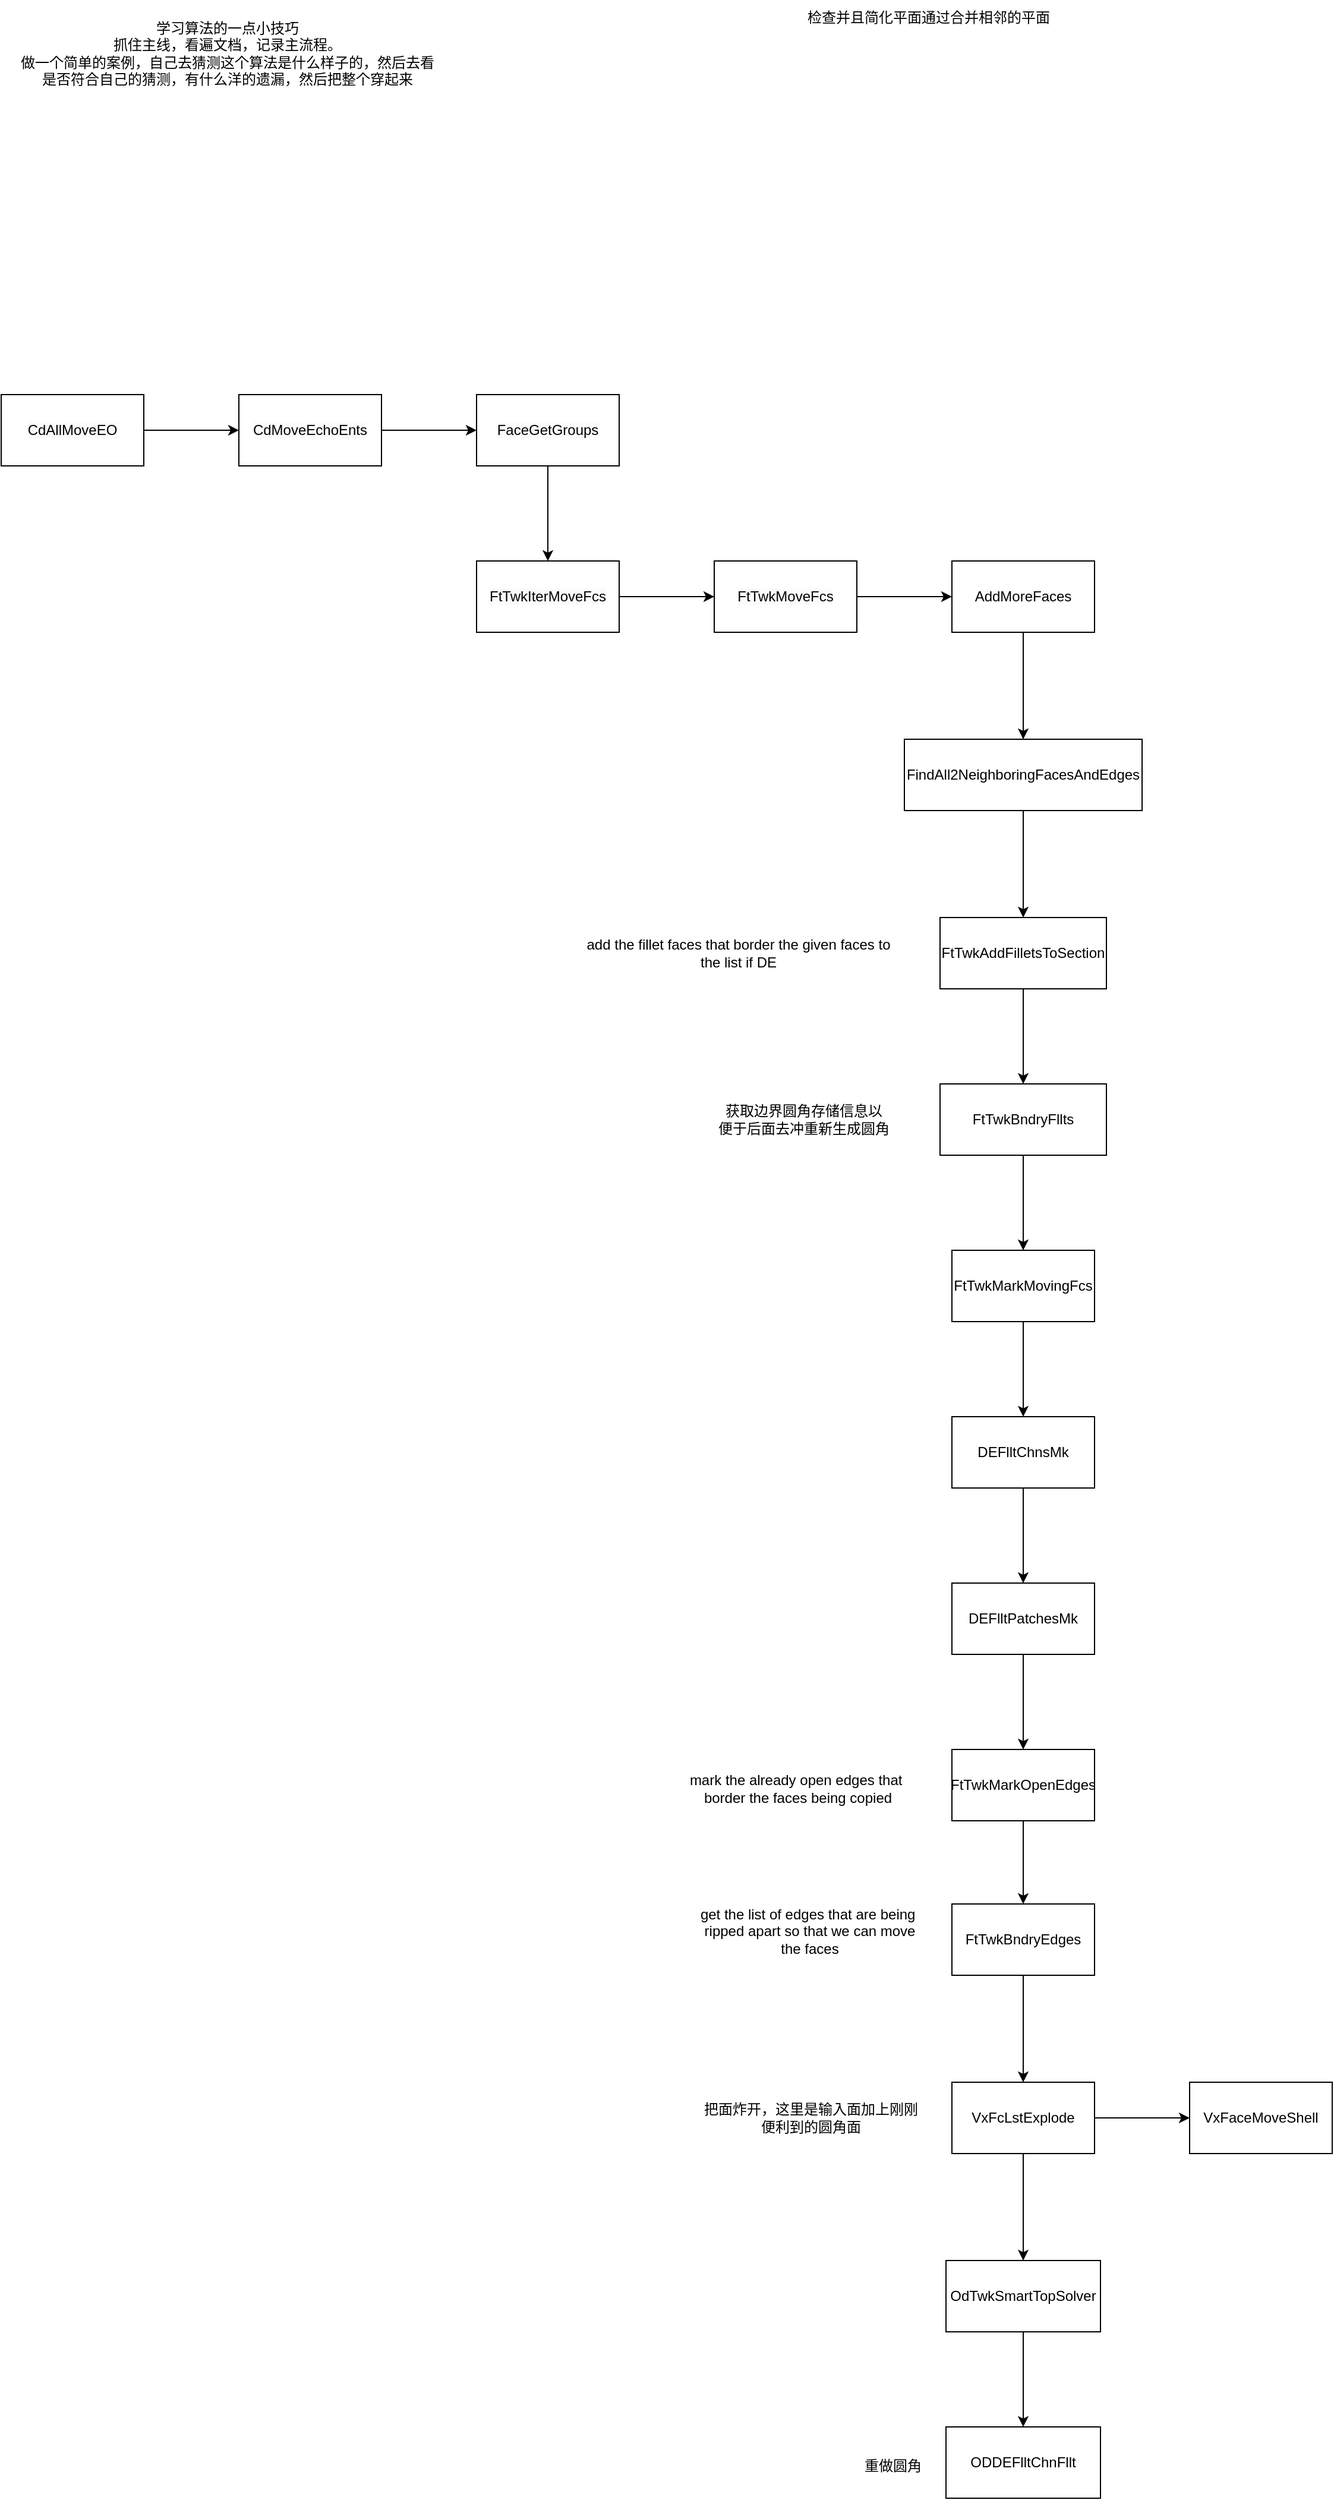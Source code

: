 <mxfile version="26.1.1">
  <diagram name="第 1 页" id="YE1NN4_8z4oJuWLOnsad">
    <mxGraphModel dx="940" dy="643" grid="1" gridSize="10" guides="1" tooltips="1" connect="1" arrows="1" fold="1" page="1" pageScale="1" pageWidth="827" pageHeight="1169" math="0" shadow="0">
      <root>
        <mxCell id="0" />
        <mxCell id="1" parent="0" />
        <mxCell id="48JCw_21CysS1-TrN_gO-7" value="检查并且简化平面通过合并相邻的平面" style="text;html=1;align=center;verticalAlign=middle;resizable=0;points=[];autosize=1;strokeColor=none;fillColor=none;" parent="1" vertex="1">
          <mxGeometry x="1225" y="328" width="230" height="30" as="geometry" />
        </mxCell>
        <mxCell id="T1iFM9B9spnHlJ45qVsO-2" value="学习算法的一点小技巧&lt;div&gt;抓住主线，看遍文档，记录主流程。&lt;/div&gt;&lt;div&gt;做一个简单的案例，自己去猜测这个算法是什么样子的，然后去看&lt;/div&gt;&lt;div&gt;是否符合自己的猜测，有什么洋的遗漏，然后把整个穿起来&lt;/div&gt;" style="text;html=1;align=center;verticalAlign=middle;resizable=0;points=[];autosize=1;strokeColor=none;fillColor=none;" parent="1" vertex="1">
          <mxGeometry x="565" y="338" width="370" height="70" as="geometry" />
        </mxCell>
        <mxCell id="VS1XtnFByjUHC0LRvIXr-5" value="" style="edgeStyle=orthogonalEdgeStyle;rounded=0;orthogonalLoop=1;jettySize=auto;html=1;" parent="1" source="VS1XtnFByjUHC0LRvIXr-1" target="VS1XtnFByjUHC0LRvIXr-4" edge="1">
          <mxGeometry relative="1" as="geometry" />
        </mxCell>
        <mxCell id="VS1XtnFByjUHC0LRvIXr-1" value="&lt;span style=&quot;color: rgb(0, 0, 0); font-family: Helvetica; font-size: 12px; font-style: normal; font-variant-ligatures: normal; font-variant-caps: normal; font-weight: 400; letter-spacing: normal; orphans: 2; text-align: center; text-indent: 0px; text-transform: none; widows: 2; word-spacing: 0px; -webkit-text-stroke-width: 0px; white-space: normal; background-color: rgb(251, 251, 251); text-decoration-thickness: initial; text-decoration-style: initial; text-decoration-color: initial; float: none; display: inline !important;&quot;&gt;CdAllMoveEO&lt;/span&gt;" style="rounded=0;whiteSpace=wrap;html=1;" parent="1" vertex="1">
          <mxGeometry x="560" y="660" width="120" height="60" as="geometry" />
        </mxCell>
        <mxCell id="VS1XtnFByjUHC0LRvIXr-7" value="" style="edgeStyle=orthogonalEdgeStyle;rounded=0;orthogonalLoop=1;jettySize=auto;html=1;" parent="1" source="VS1XtnFByjUHC0LRvIXr-4" target="VS1XtnFByjUHC0LRvIXr-6" edge="1">
          <mxGeometry relative="1" as="geometry" />
        </mxCell>
        <mxCell id="VS1XtnFByjUHC0LRvIXr-4" value="&lt;span style=&quot;color: rgb(0, 0, 0); font-family: Helvetica; font-size: 12px; font-style: normal; font-variant-ligatures: normal; font-variant-caps: normal; font-weight: 400; letter-spacing: normal; orphans: 2; text-align: center; text-indent: 0px; text-transform: none; widows: 2; word-spacing: 0px; -webkit-text-stroke-width: 0px; white-space: normal; background-color: rgb(251, 251, 251); text-decoration-thickness: initial; text-decoration-style: initial; text-decoration-color: initial; float: none; display: inline !important;&quot;&gt;CdMoveEchoEnts&lt;/span&gt;" style="rounded=0;whiteSpace=wrap;html=1;" parent="1" vertex="1">
          <mxGeometry x="760" y="660" width="120" height="60" as="geometry" />
        </mxCell>
        <mxCell id="VS1XtnFByjUHC0LRvIXr-9" value="" style="edgeStyle=orthogonalEdgeStyle;rounded=0;orthogonalLoop=1;jettySize=auto;html=1;" parent="1" source="VS1XtnFByjUHC0LRvIXr-6" target="VS1XtnFByjUHC0LRvIXr-8" edge="1">
          <mxGeometry relative="1" as="geometry" />
        </mxCell>
        <mxCell id="VS1XtnFByjUHC0LRvIXr-6" value="&lt;span style=&quot;color: rgb(0, 0, 0); font-family: Helvetica; font-size: 12px; font-style: normal; font-variant-ligatures: normal; font-variant-caps: normal; font-weight: 400; letter-spacing: normal; orphans: 2; text-align: center; text-indent: 0px; text-transform: none; widows: 2; word-spacing: 0px; -webkit-text-stroke-width: 0px; white-space: normal; background-color: rgb(251, 251, 251); text-decoration-thickness: initial; text-decoration-style: initial; text-decoration-color: initial; float: none; display: inline !important;&quot;&gt;FaceGetGroups&lt;/span&gt;" style="rounded=0;whiteSpace=wrap;html=1;" parent="1" vertex="1">
          <mxGeometry x="960" y="660" width="120" height="60" as="geometry" />
        </mxCell>
        <mxCell id="VS1XtnFByjUHC0LRvIXr-11" value="" style="edgeStyle=orthogonalEdgeStyle;rounded=0;orthogonalLoop=1;jettySize=auto;html=1;" parent="1" source="VS1XtnFByjUHC0LRvIXr-8" target="VS1XtnFByjUHC0LRvIXr-10" edge="1">
          <mxGeometry relative="1" as="geometry" />
        </mxCell>
        <mxCell id="VS1XtnFByjUHC0LRvIXr-8" value="&lt;span style=&quot;color: rgb(0, 0, 0); font-family: Helvetica; font-size: 12px; font-style: normal; font-variant-ligatures: normal; font-variant-caps: normal; font-weight: 400; letter-spacing: normal; orphans: 2; text-align: center; text-indent: 0px; text-transform: none; widows: 2; word-spacing: 0px; -webkit-text-stroke-width: 0px; white-space: normal; background-color: rgb(251, 251, 251); text-decoration-thickness: initial; text-decoration-style: initial; text-decoration-color: initial; float: none; display: inline !important;&quot;&gt;FtTwkIterMoveFcs&lt;/span&gt;" style="rounded=0;whiteSpace=wrap;html=1;" parent="1" vertex="1">
          <mxGeometry x="960" y="800" width="120" height="60" as="geometry" />
        </mxCell>
        <mxCell id="VS1XtnFByjUHC0LRvIXr-13" value="" style="edgeStyle=orthogonalEdgeStyle;rounded=0;orthogonalLoop=1;jettySize=auto;html=1;" parent="1" source="VS1XtnFByjUHC0LRvIXr-10" target="VS1XtnFByjUHC0LRvIXr-12" edge="1">
          <mxGeometry relative="1" as="geometry" />
        </mxCell>
        <mxCell id="VS1XtnFByjUHC0LRvIXr-10" value="&lt;span style=&quot;color: rgb(0, 0, 0); font-family: Helvetica; font-size: 12px; font-style: normal; font-variant-ligatures: normal; font-variant-caps: normal; font-weight: 400; letter-spacing: normal; orphans: 2; text-align: center; text-indent: 0px; text-transform: none; widows: 2; word-spacing: 0px; -webkit-text-stroke-width: 0px; white-space: normal; background-color: rgb(251, 251, 251); text-decoration-thickness: initial; text-decoration-style: initial; text-decoration-color: initial; float: none; display: inline !important;&quot;&gt;FtTwkMoveFcs&lt;/span&gt;" style="rounded=0;whiteSpace=wrap;html=1;" parent="1" vertex="1">
          <mxGeometry x="1160" y="800" width="120" height="60" as="geometry" />
        </mxCell>
        <mxCell id="VS1XtnFByjUHC0LRvIXr-15" value="" style="edgeStyle=orthogonalEdgeStyle;rounded=0;orthogonalLoop=1;jettySize=auto;html=1;" parent="1" source="VS1XtnFByjUHC0LRvIXr-12" target="VS1XtnFByjUHC0LRvIXr-14" edge="1">
          <mxGeometry relative="1" as="geometry" />
        </mxCell>
        <mxCell id="VS1XtnFByjUHC0LRvIXr-12" value="AddMoreFaces" style="whiteSpace=wrap;html=1;rounded=0;" parent="1" vertex="1">
          <mxGeometry x="1360" y="800" width="120" height="60" as="geometry" />
        </mxCell>
        <mxCell id="VS1XtnFByjUHC0LRvIXr-17" value="" style="edgeStyle=orthogonalEdgeStyle;rounded=0;orthogonalLoop=1;jettySize=auto;html=1;" parent="1" source="VS1XtnFByjUHC0LRvIXr-14" target="VS1XtnFByjUHC0LRvIXr-16" edge="1">
          <mxGeometry relative="1" as="geometry" />
        </mxCell>
        <mxCell id="VS1XtnFByjUHC0LRvIXr-14" value="FindAll2NeighboringFacesAndEdges" style="whiteSpace=wrap;html=1;rounded=0;" parent="1" vertex="1">
          <mxGeometry x="1320" y="950" width="200" height="60" as="geometry" />
        </mxCell>
        <mxCell id="VS1XtnFByjUHC0LRvIXr-20" value="" style="edgeStyle=orthogonalEdgeStyle;rounded=0;orthogonalLoop=1;jettySize=auto;html=1;" parent="1" source="VS1XtnFByjUHC0LRvIXr-16" target="VS1XtnFByjUHC0LRvIXr-19" edge="1">
          <mxGeometry relative="1" as="geometry" />
        </mxCell>
        <mxCell id="VS1XtnFByjUHC0LRvIXr-16" value="FtTwkAddFilletsToSection" style="whiteSpace=wrap;html=1;rounded=0;" parent="1" vertex="1">
          <mxGeometry x="1350" y="1100" width="140" height="60" as="geometry" />
        </mxCell>
        <mxCell id="VS1XtnFByjUHC0LRvIXr-18" value="add the fillet faces that border the given faces to&lt;div&gt;the list if DE&lt;/div&gt;" style="text;html=1;align=center;verticalAlign=middle;resizable=0;points=[];autosize=1;strokeColor=none;fillColor=none;" parent="1" vertex="1">
          <mxGeometry x="1040" y="1110" width="280" height="40" as="geometry" />
        </mxCell>
        <mxCell id="VS1XtnFByjUHC0LRvIXr-23" value="" style="edgeStyle=orthogonalEdgeStyle;rounded=0;orthogonalLoop=1;jettySize=auto;html=1;" parent="1" source="VS1XtnFByjUHC0LRvIXr-19" target="VS1XtnFByjUHC0LRvIXr-22" edge="1">
          <mxGeometry relative="1" as="geometry" />
        </mxCell>
        <mxCell id="VS1XtnFByjUHC0LRvIXr-19" value="FtTwkBndryFllts" style="whiteSpace=wrap;html=1;rounded=0;" parent="1" vertex="1">
          <mxGeometry x="1350" y="1240" width="140" height="60" as="geometry" />
        </mxCell>
        <mxCell id="VS1XtnFByjUHC0LRvIXr-21" value="获取边界圆角存储信息以&lt;div&gt;便于后面去冲重新生成圆角&lt;/div&gt;" style="text;html=1;align=center;verticalAlign=middle;resizable=0;points=[];autosize=1;strokeColor=none;fillColor=none;" parent="1" vertex="1">
          <mxGeometry x="1150" y="1250" width="170" height="40" as="geometry" />
        </mxCell>
        <mxCell id="VS1XtnFByjUHC0LRvIXr-25" value="" style="edgeStyle=orthogonalEdgeStyle;rounded=0;orthogonalLoop=1;jettySize=auto;html=1;" parent="1" source="VS1XtnFByjUHC0LRvIXr-22" target="VS1XtnFByjUHC0LRvIXr-24" edge="1">
          <mxGeometry relative="1" as="geometry" />
        </mxCell>
        <mxCell id="VS1XtnFByjUHC0LRvIXr-22" value="FtTwkMarkMovingFcs" style="rounded=0;whiteSpace=wrap;html=1;" parent="1" vertex="1">
          <mxGeometry x="1360" y="1380" width="120" height="60" as="geometry" />
        </mxCell>
        <mxCell id="VS1XtnFByjUHC0LRvIXr-27" value="" style="edgeStyle=orthogonalEdgeStyle;rounded=0;orthogonalLoop=1;jettySize=auto;html=1;" parent="1" source="VS1XtnFByjUHC0LRvIXr-24" target="VS1XtnFByjUHC0LRvIXr-26" edge="1">
          <mxGeometry relative="1" as="geometry" />
        </mxCell>
        <mxCell id="VS1XtnFByjUHC0LRvIXr-24" value="DEFlltChnsMk" style="whiteSpace=wrap;html=1;rounded=0;" parent="1" vertex="1">
          <mxGeometry x="1360" y="1520" width="120" height="60" as="geometry" />
        </mxCell>
        <mxCell id="VS1XtnFByjUHC0LRvIXr-34" value="" style="edgeStyle=orthogonalEdgeStyle;rounded=0;orthogonalLoop=1;jettySize=auto;html=1;" parent="1" source="VS1XtnFByjUHC0LRvIXr-26" target="VS1XtnFByjUHC0LRvIXr-33" edge="1">
          <mxGeometry relative="1" as="geometry" />
        </mxCell>
        <mxCell id="VS1XtnFByjUHC0LRvIXr-26" value="DEFlltPatchesMk" style="whiteSpace=wrap;html=1;rounded=0;" parent="1" vertex="1">
          <mxGeometry x="1360" y="1660" width="120" height="60" as="geometry" />
        </mxCell>
        <mxCell id="VS1XtnFByjUHC0LRvIXr-32" value="" style="edgeStyle=orthogonalEdgeStyle;rounded=0;orthogonalLoop=1;jettySize=auto;html=1;" parent="1" source="VS1XtnFByjUHC0LRvIXr-28" target="VS1XtnFByjUHC0LRvIXr-31" edge="1">
          <mxGeometry relative="1" as="geometry" />
        </mxCell>
        <mxCell id="YsJ3TZ_onbfIoLI0j23g-2" value="" style="edgeStyle=orthogonalEdgeStyle;rounded=0;orthogonalLoop=1;jettySize=auto;html=1;" edge="1" parent="1" source="VS1XtnFByjUHC0LRvIXr-28" target="YsJ3TZ_onbfIoLI0j23g-1">
          <mxGeometry relative="1" as="geometry" />
        </mxCell>
        <mxCell id="VS1XtnFByjUHC0LRvIXr-28" value="VxFcLstExplode" style="whiteSpace=wrap;html=1;rounded=0;" parent="1" vertex="1">
          <mxGeometry x="1360" y="2080" width="120" height="60" as="geometry" />
        </mxCell>
        <mxCell id="VS1XtnFByjUHC0LRvIXr-30" value="把面炸开，这里是输入面加上刚刚&lt;div&gt;便利到的圆角面&lt;/div&gt;" style="text;html=1;align=center;verticalAlign=middle;resizable=0;points=[];autosize=1;strokeColor=none;fillColor=none;" parent="1" vertex="1">
          <mxGeometry x="1141" y="2090" width="200" height="40" as="geometry" />
        </mxCell>
        <mxCell id="VS1XtnFByjUHC0LRvIXr-31" value="VxFaceMoveShell" style="whiteSpace=wrap;html=1;rounded=0;" parent="1" vertex="1">
          <mxGeometry x="1560" y="2080" width="120" height="60" as="geometry" />
        </mxCell>
        <mxCell id="VS1XtnFByjUHC0LRvIXr-38" value="" style="edgeStyle=orthogonalEdgeStyle;rounded=0;orthogonalLoop=1;jettySize=auto;html=1;" parent="1" source="VS1XtnFByjUHC0LRvIXr-33" target="VS1XtnFByjUHC0LRvIXr-37" edge="1">
          <mxGeometry relative="1" as="geometry" />
        </mxCell>
        <mxCell id="VS1XtnFByjUHC0LRvIXr-33" value="FtTwkMarkOpenEdges" style="rounded=0;whiteSpace=wrap;html=1;" parent="1" vertex="1">
          <mxGeometry x="1360" y="1800" width="120" height="60" as="geometry" />
        </mxCell>
        <mxCell id="VS1XtnFByjUHC0LRvIXr-36" value="mark the already open edges that&amp;nbsp;&lt;div&gt;border the faces being copied&lt;/div&gt;" style="text;html=1;align=center;verticalAlign=middle;resizable=0;points=[];autosize=1;strokeColor=none;fillColor=none;" parent="1" vertex="1">
          <mxGeometry x="1125" y="1813" width="210" height="40" as="geometry" />
        </mxCell>
        <mxCell id="VS1XtnFByjUHC0LRvIXr-39" value="" style="edgeStyle=orthogonalEdgeStyle;rounded=0;orthogonalLoop=1;jettySize=auto;html=1;" parent="1" source="VS1XtnFByjUHC0LRvIXr-37" target="VS1XtnFByjUHC0LRvIXr-28" edge="1">
          <mxGeometry relative="1" as="geometry" />
        </mxCell>
        <mxCell id="VS1XtnFByjUHC0LRvIXr-37" value="FtTwkBndryEdges" style="rounded=0;whiteSpace=wrap;html=1;" parent="1" vertex="1">
          <mxGeometry x="1360" y="1930" width="120" height="60" as="geometry" />
        </mxCell>
        <mxCell id="VS1XtnFByjUHC0LRvIXr-40" value="get the list of edges that are being&amp;nbsp;&lt;div&gt;ripped apart so that we can move&lt;/div&gt;&lt;div&gt;the faces&lt;/div&gt;" style="text;html=1;align=center;verticalAlign=middle;resizable=0;points=[];autosize=1;strokeColor=none;fillColor=none;" parent="1" vertex="1">
          <mxGeometry x="1135" y="1923" width="210" height="60" as="geometry" />
        </mxCell>
        <mxCell id="YsJ3TZ_onbfIoLI0j23g-4" value="" style="edgeStyle=orthogonalEdgeStyle;rounded=0;orthogonalLoop=1;jettySize=auto;html=1;" edge="1" parent="1" source="YsJ3TZ_onbfIoLI0j23g-1" target="YsJ3TZ_onbfIoLI0j23g-3">
          <mxGeometry relative="1" as="geometry" />
        </mxCell>
        <mxCell id="YsJ3TZ_onbfIoLI0j23g-1" value="OdTwkSmartTopSolver" style="whiteSpace=wrap;html=1;rounded=0;" vertex="1" parent="1">
          <mxGeometry x="1355" y="2230" width="130" height="60" as="geometry" />
        </mxCell>
        <mxCell id="YsJ3TZ_onbfIoLI0j23g-3" value="ODDEFlltChnFllt" style="whiteSpace=wrap;html=1;rounded=0;" vertex="1" parent="1">
          <mxGeometry x="1355" y="2370" width="130" height="60" as="geometry" />
        </mxCell>
        <mxCell id="YsJ3TZ_onbfIoLI0j23g-5" value="重做圆角" style="text;html=1;align=center;verticalAlign=middle;resizable=0;points=[];autosize=1;strokeColor=none;fillColor=none;" vertex="1" parent="1">
          <mxGeometry x="1275" y="2388" width="70" height="30" as="geometry" />
        </mxCell>
      </root>
    </mxGraphModel>
  </diagram>
</mxfile>
